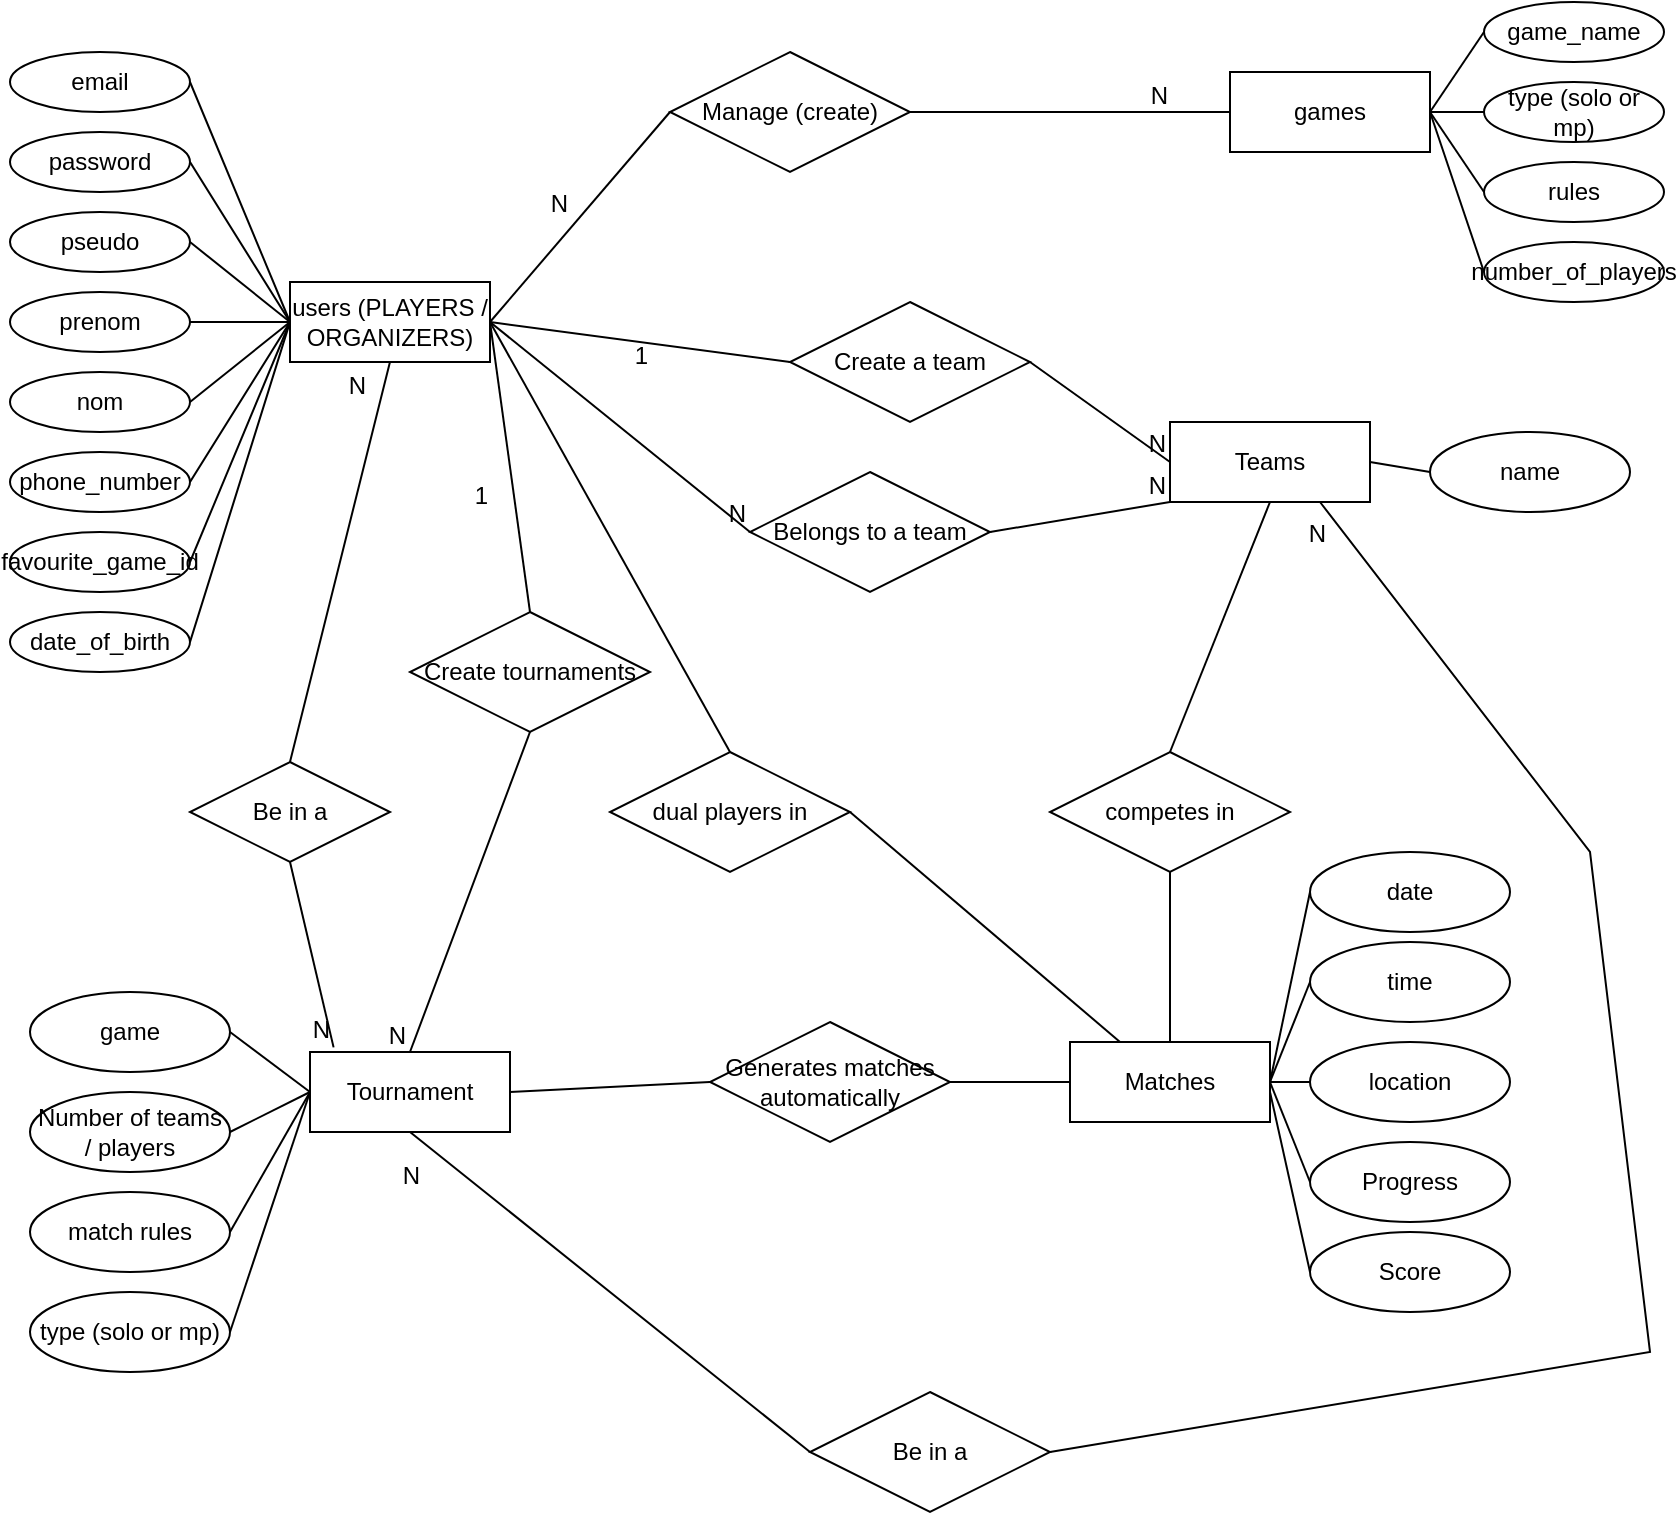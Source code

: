 <mxfile version="24.7.17">
  <diagram name="Page-1" id="dxS2voYi_fQU9Kj5kHAL">
    <mxGraphModel dx="1976" dy="509" grid="1" gridSize="10" guides="1" tooltips="1" connect="1" arrows="1" fold="1" page="1" pageScale="1" pageWidth="827" pageHeight="1169" math="0" shadow="0">
      <root>
        <mxCell id="0" />
        <mxCell id="1" parent="0" />
        <mxCell id="lavEPMPujCgkWkEhyv1W-47" value="number_of_players" style="ellipse;whiteSpace=wrap;html=1;align=center;" vertex="1" parent="1">
          <mxGeometry x="737" y="195" width="90" height="30" as="geometry" />
        </mxCell>
        <mxCell id="lavEPMPujCgkWkEhyv1W-2" value="users (PLAYERS / ORGANIZERS)" style="whiteSpace=wrap;html=1;align=center;" vertex="1" parent="1">
          <mxGeometry x="140" y="215" width="100" height="40" as="geometry" />
        </mxCell>
        <mxCell id="lavEPMPujCgkWkEhyv1W-6" value="email" style="ellipse;whiteSpace=wrap;html=1;align=center;" vertex="1" parent="1">
          <mxGeometry y="100" width="90" height="30" as="geometry" />
        </mxCell>
        <mxCell id="lavEPMPujCgkWkEhyv1W-7" value="password" style="ellipse;whiteSpace=wrap;html=1;align=center;" vertex="1" parent="1">
          <mxGeometry y="140" width="90" height="30" as="geometry" />
        </mxCell>
        <mxCell id="lavEPMPujCgkWkEhyv1W-8" value="pseudo" style="ellipse;whiteSpace=wrap;html=1;align=center;" vertex="1" parent="1">
          <mxGeometry y="180" width="90" height="30" as="geometry" />
        </mxCell>
        <mxCell id="lavEPMPujCgkWkEhyv1W-9" value="prenom" style="ellipse;whiteSpace=wrap;html=1;align=center;" vertex="1" parent="1">
          <mxGeometry y="220" width="90" height="30" as="geometry" />
        </mxCell>
        <mxCell id="lavEPMPujCgkWkEhyv1W-10" value="nom" style="ellipse;whiteSpace=wrap;html=1;align=center;" vertex="1" parent="1">
          <mxGeometry y="260" width="90" height="30" as="geometry" />
        </mxCell>
        <mxCell id="lavEPMPujCgkWkEhyv1W-11" value="phone_number" style="ellipse;whiteSpace=wrap;html=1;align=center;" vertex="1" parent="1">
          <mxGeometry y="300" width="90" height="30" as="geometry" />
        </mxCell>
        <mxCell id="lavEPMPujCgkWkEhyv1W-12" value="favourite_game_id" style="ellipse;whiteSpace=wrap;html=1;align=center;" vertex="1" parent="1">
          <mxGeometry y="340" width="90" height="30" as="geometry" />
        </mxCell>
        <mxCell id="lavEPMPujCgkWkEhyv1W-13" value="date_of_birth" style="ellipse;whiteSpace=wrap;html=1;align=center;" vertex="1" parent="1">
          <mxGeometry y="380" width="90" height="30" as="geometry" />
        </mxCell>
        <mxCell id="lavEPMPujCgkWkEhyv1W-17" value="" style="endArrow=none;html=1;rounded=0;exitX=1;exitY=0.5;exitDx=0;exitDy=0;entryX=0;entryY=0.5;entryDx=0;entryDy=0;" edge="1" parent="1" source="lavEPMPujCgkWkEhyv1W-6" target="lavEPMPujCgkWkEhyv1W-2">
          <mxGeometry relative="1" as="geometry">
            <mxPoint x="180" y="130" as="sourcePoint" />
            <mxPoint x="340" y="130" as="targetPoint" />
          </mxGeometry>
        </mxCell>
        <mxCell id="lavEPMPujCgkWkEhyv1W-18" value="" style="endArrow=none;html=1;rounded=0;exitX=1;exitY=0.5;exitDx=0;exitDy=0;entryX=0;entryY=0.5;entryDx=0;entryDy=0;" edge="1" parent="1" source="lavEPMPujCgkWkEhyv1W-7" target="lavEPMPujCgkWkEhyv1W-2">
          <mxGeometry relative="1" as="geometry">
            <mxPoint x="200" y="130" as="sourcePoint" />
            <mxPoint x="360" y="130" as="targetPoint" />
          </mxGeometry>
        </mxCell>
        <mxCell id="lavEPMPujCgkWkEhyv1W-19" value="" style="endArrow=none;html=1;rounded=0;exitX=1;exitY=0.5;exitDx=0;exitDy=0;entryX=0;entryY=0.5;entryDx=0;entryDy=0;" edge="1" parent="1" source="lavEPMPujCgkWkEhyv1W-8" target="lavEPMPujCgkWkEhyv1W-2">
          <mxGeometry relative="1" as="geometry">
            <mxPoint x="280" y="120" as="sourcePoint" />
            <mxPoint x="440" y="120" as="targetPoint" />
          </mxGeometry>
        </mxCell>
        <mxCell id="lavEPMPujCgkWkEhyv1W-20" value="" style="endArrow=none;html=1;rounded=0;exitX=1;exitY=0.5;exitDx=0;exitDy=0;entryX=0;entryY=0.5;entryDx=0;entryDy=0;" edge="1" parent="1" source="lavEPMPujCgkWkEhyv1W-9" target="lavEPMPujCgkWkEhyv1W-2">
          <mxGeometry relative="1" as="geometry">
            <mxPoint x="200" y="130" as="sourcePoint" />
            <mxPoint x="360" y="130" as="targetPoint" />
          </mxGeometry>
        </mxCell>
        <mxCell id="lavEPMPujCgkWkEhyv1W-21" value="" style="endArrow=none;html=1;rounded=0;exitX=1;exitY=0.5;exitDx=0;exitDy=0;entryX=0;entryY=0.5;entryDx=0;entryDy=0;" edge="1" parent="1" source="lavEPMPujCgkWkEhyv1W-10" target="lavEPMPujCgkWkEhyv1W-2">
          <mxGeometry relative="1" as="geometry">
            <mxPoint x="260" y="150" as="sourcePoint" />
            <mxPoint x="420" y="150" as="targetPoint" />
          </mxGeometry>
        </mxCell>
        <mxCell id="lavEPMPujCgkWkEhyv1W-22" value="" style="endArrow=none;html=1;rounded=0;exitX=1;exitY=0.5;exitDx=0;exitDy=0;entryX=0;entryY=0.5;entryDx=0;entryDy=0;" edge="1" parent="1" source="lavEPMPujCgkWkEhyv1W-11" target="lavEPMPujCgkWkEhyv1W-2">
          <mxGeometry relative="1" as="geometry">
            <mxPoint x="220" y="320" as="sourcePoint" />
            <mxPoint x="380" y="320" as="targetPoint" />
          </mxGeometry>
        </mxCell>
        <mxCell id="lavEPMPujCgkWkEhyv1W-23" value="" style="endArrow=none;html=1;rounded=0;exitX=1;exitY=0.5;exitDx=0;exitDy=0;entryX=0;entryY=0.5;entryDx=0;entryDy=0;" edge="1" parent="1" source="lavEPMPujCgkWkEhyv1W-12" target="lavEPMPujCgkWkEhyv1W-2">
          <mxGeometry relative="1" as="geometry">
            <mxPoint x="170" y="360" as="sourcePoint" />
            <mxPoint x="230" y="340" as="targetPoint" />
          </mxGeometry>
        </mxCell>
        <mxCell id="lavEPMPujCgkWkEhyv1W-24" value="" style="endArrow=none;html=1;rounded=0;exitX=1;exitY=0.5;exitDx=0;exitDy=0;entryX=0;entryY=0.5;entryDx=0;entryDy=0;" edge="1" parent="1" source="lavEPMPujCgkWkEhyv1W-13" target="lavEPMPujCgkWkEhyv1W-2">
          <mxGeometry relative="1" as="geometry">
            <mxPoint x="130" y="400" as="sourcePoint" />
            <mxPoint x="180" y="350" as="targetPoint" />
          </mxGeometry>
        </mxCell>
        <mxCell id="lavEPMPujCgkWkEhyv1W-25" value="Manage (create)" style="shape=rhombus;perimeter=rhombusPerimeter;whiteSpace=wrap;html=1;align=center;" vertex="1" parent="1">
          <mxGeometry x="330" y="100" width="120" height="60" as="geometry" />
        </mxCell>
        <mxCell id="lavEPMPujCgkWkEhyv1W-27" value="" style="endArrow=none;html=1;rounded=0;exitX=1;exitY=0.5;exitDx=0;exitDy=0;entryX=0;entryY=0.5;entryDx=0;entryDy=0;" edge="1" parent="1" source="lavEPMPujCgkWkEhyv1W-2" target="lavEPMPujCgkWkEhyv1W-25">
          <mxGeometry relative="1" as="geometry">
            <mxPoint x="270" y="230" as="sourcePoint" />
            <mxPoint x="430" y="230" as="targetPoint" />
          </mxGeometry>
        </mxCell>
        <mxCell id="lavEPMPujCgkWkEhyv1W-28" value="N" style="resizable=0;html=1;whiteSpace=wrap;align=right;verticalAlign=bottom;" connectable="0" vertex="1" parent="lavEPMPujCgkWkEhyv1W-27">
          <mxGeometry x="1" relative="1" as="geometry">
            <mxPoint x="-50" y="55" as="offset" />
          </mxGeometry>
        </mxCell>
        <mxCell id="lavEPMPujCgkWkEhyv1W-29" value="" style="endArrow=none;html=1;rounded=0;exitX=1;exitY=0.5;exitDx=0;exitDy=0;entryX=0;entryY=0.5;entryDx=0;entryDy=0;" edge="1" parent="1" source="lavEPMPujCgkWkEhyv1W-25" target="lavEPMPujCgkWkEhyv1W-31">
          <mxGeometry relative="1" as="geometry">
            <mxPoint x="460" y="240" as="sourcePoint" />
            <mxPoint x="620" y="240" as="targetPoint" />
          </mxGeometry>
        </mxCell>
        <mxCell id="lavEPMPujCgkWkEhyv1W-30" value="N" style="resizable=0;html=1;whiteSpace=wrap;align=right;verticalAlign=bottom;" connectable="0" vertex="1" parent="lavEPMPujCgkWkEhyv1W-29">
          <mxGeometry x="1" relative="1" as="geometry">
            <mxPoint x="-30" as="offset" />
          </mxGeometry>
        </mxCell>
        <mxCell id="lavEPMPujCgkWkEhyv1W-31" value="games" style="whiteSpace=wrap;html=1;align=center;" vertex="1" parent="1">
          <mxGeometry x="610" y="110" width="100" height="40" as="geometry" />
        </mxCell>
        <mxCell id="lavEPMPujCgkWkEhyv1W-33" value="game_name" style="ellipse;whiteSpace=wrap;html=1;align=center;" vertex="1" parent="1">
          <mxGeometry x="737" y="75" width="90" height="30" as="geometry" />
        </mxCell>
        <mxCell id="lavEPMPujCgkWkEhyv1W-34" value="type (solo or mp)" style="ellipse;whiteSpace=wrap;html=1;align=center;" vertex="1" parent="1">
          <mxGeometry x="737" y="115" width="90" height="30" as="geometry" />
        </mxCell>
        <mxCell id="lavEPMPujCgkWkEhyv1W-35" value="rules" style="ellipse;whiteSpace=wrap;html=1;align=center;" vertex="1" parent="1">
          <mxGeometry x="737" y="155" width="90" height="30" as="geometry" />
        </mxCell>
        <mxCell id="lavEPMPujCgkWkEhyv1W-50" value="" style="endArrow=none;html=1;rounded=0;exitX=1;exitY=0.5;exitDx=0;exitDy=0;entryX=0;entryY=0.5;entryDx=0;entryDy=0;" edge="1" parent="1" source="lavEPMPujCgkWkEhyv1W-31" target="lavEPMPujCgkWkEhyv1W-33">
          <mxGeometry relative="1" as="geometry">
            <mxPoint x="590" y="290" as="sourcePoint" />
            <mxPoint x="750" y="290" as="targetPoint" />
          </mxGeometry>
        </mxCell>
        <mxCell id="lavEPMPujCgkWkEhyv1W-51" value="" style="endArrow=none;html=1;rounded=0;exitX=1;exitY=0.5;exitDx=0;exitDy=0;entryX=0;entryY=0.5;entryDx=0;entryDy=0;" edge="1" parent="1" source="lavEPMPujCgkWkEhyv1W-31" target="lavEPMPujCgkWkEhyv1W-34">
          <mxGeometry relative="1" as="geometry">
            <mxPoint x="640" y="230" as="sourcePoint" />
            <mxPoint x="800" y="230" as="targetPoint" />
          </mxGeometry>
        </mxCell>
        <mxCell id="lavEPMPujCgkWkEhyv1W-52" value="" style="endArrow=none;html=1;rounded=0;exitX=1;exitY=0.5;exitDx=0;exitDy=0;entryX=0;entryY=0.5;entryDx=0;entryDy=0;" edge="1" parent="1" source="lavEPMPujCgkWkEhyv1W-31" target="lavEPMPujCgkWkEhyv1W-35">
          <mxGeometry relative="1" as="geometry">
            <mxPoint x="640" y="220" as="sourcePoint" />
            <mxPoint x="800" y="220" as="targetPoint" />
          </mxGeometry>
        </mxCell>
        <mxCell id="lavEPMPujCgkWkEhyv1W-53" value="" style="endArrow=none;html=1;rounded=0;exitX=1;exitY=0.5;exitDx=0;exitDy=0;entryX=0;entryY=0.5;entryDx=0;entryDy=0;" edge="1" parent="1" source="lavEPMPujCgkWkEhyv1W-31" target="lavEPMPujCgkWkEhyv1W-47">
          <mxGeometry relative="1" as="geometry">
            <mxPoint x="667" y="320" as="sourcePoint" />
            <mxPoint x="827" y="320" as="targetPoint" />
          </mxGeometry>
        </mxCell>
        <mxCell id="lavEPMPujCgkWkEhyv1W-54" value="Create tournaments" style="shape=rhombus;perimeter=rhombusPerimeter;whiteSpace=wrap;html=1;align=center;" vertex="1" parent="1">
          <mxGeometry x="200" y="380" width="120" height="60" as="geometry" />
        </mxCell>
        <mxCell id="lavEPMPujCgkWkEhyv1W-56" value="" style="endArrow=none;html=1;rounded=0;exitX=1;exitY=0.5;exitDx=0;exitDy=0;entryX=0.5;entryY=0;entryDx=0;entryDy=0;" edge="1" parent="1" source="lavEPMPujCgkWkEhyv1W-2" target="lavEPMPujCgkWkEhyv1W-54">
          <mxGeometry relative="1" as="geometry">
            <mxPoint x="260" y="330" as="sourcePoint" />
            <mxPoint x="420" y="330" as="targetPoint" />
          </mxGeometry>
        </mxCell>
        <mxCell id="lavEPMPujCgkWkEhyv1W-57" value="1" style="resizable=0;html=1;whiteSpace=wrap;align=right;verticalAlign=bottom;" connectable="0" vertex="1" parent="lavEPMPujCgkWkEhyv1W-56">
          <mxGeometry x="1" relative="1" as="geometry">
            <mxPoint x="-20" y="-50" as="offset" />
          </mxGeometry>
        </mxCell>
        <mxCell id="lavEPMPujCgkWkEhyv1W-58" value="" style="endArrow=none;html=1;rounded=0;exitX=0.5;exitY=1;exitDx=0;exitDy=0;entryX=0.5;entryY=0;entryDx=0;entryDy=0;" edge="1" parent="1" source="lavEPMPujCgkWkEhyv1W-54" target="lavEPMPujCgkWkEhyv1W-60">
          <mxGeometry relative="1" as="geometry">
            <mxPoint x="300" y="560" as="sourcePoint" />
            <mxPoint x="210" y="550" as="targetPoint" />
          </mxGeometry>
        </mxCell>
        <mxCell id="lavEPMPujCgkWkEhyv1W-59" value="N" style="resizable=0;html=1;whiteSpace=wrap;align=right;verticalAlign=bottom;" connectable="0" vertex="1" parent="lavEPMPujCgkWkEhyv1W-58">
          <mxGeometry x="1" relative="1" as="geometry" />
        </mxCell>
        <mxCell id="lavEPMPujCgkWkEhyv1W-60" value="Tournament" style="whiteSpace=wrap;html=1;align=center;" vertex="1" parent="1">
          <mxGeometry x="150" y="600" width="100" height="40" as="geometry" />
        </mxCell>
        <mxCell id="lavEPMPujCgkWkEhyv1W-61" value="game" style="ellipse;whiteSpace=wrap;html=1;align=center;" vertex="1" parent="1">
          <mxGeometry x="10" y="570" width="100" height="40" as="geometry" />
        </mxCell>
        <mxCell id="lavEPMPujCgkWkEhyv1W-62" value="Number of teams / players" style="ellipse;whiteSpace=wrap;html=1;align=center;" vertex="1" parent="1">
          <mxGeometry x="10" y="620" width="100" height="40" as="geometry" />
        </mxCell>
        <mxCell id="lavEPMPujCgkWkEhyv1W-63" value="match rules" style="ellipse;whiteSpace=wrap;html=1;align=center;" vertex="1" parent="1">
          <mxGeometry x="10" y="670" width="100" height="40" as="geometry" />
        </mxCell>
        <mxCell id="lavEPMPujCgkWkEhyv1W-66" value="" style="endArrow=none;html=1;rounded=0;exitX=1;exitY=0.5;exitDx=0;exitDy=0;entryX=0;entryY=0.5;entryDx=0;entryDy=0;" edge="1" parent="1" source="lavEPMPujCgkWkEhyv1W-61" target="lavEPMPujCgkWkEhyv1W-60">
          <mxGeometry relative="1" as="geometry">
            <mxPoint x="190" y="660" as="sourcePoint" />
            <mxPoint x="350" y="660" as="targetPoint" />
          </mxGeometry>
        </mxCell>
        <mxCell id="lavEPMPujCgkWkEhyv1W-67" value="" style="endArrow=none;html=1;rounded=0;exitX=1;exitY=0.5;exitDx=0;exitDy=0;entryX=0;entryY=0.5;entryDx=0;entryDy=0;" edge="1" parent="1" source="lavEPMPujCgkWkEhyv1W-62" target="lavEPMPujCgkWkEhyv1W-60">
          <mxGeometry relative="1" as="geometry">
            <mxPoint x="200" y="650" as="sourcePoint" />
            <mxPoint x="360" y="650" as="targetPoint" />
          </mxGeometry>
        </mxCell>
        <mxCell id="lavEPMPujCgkWkEhyv1W-69" value="" style="endArrow=none;html=1;rounded=0;exitX=1;exitY=0.5;exitDx=0;exitDy=0;entryX=0;entryY=0.5;entryDx=0;entryDy=0;" edge="1" parent="1" source="lavEPMPujCgkWkEhyv1W-63" target="lavEPMPujCgkWkEhyv1W-60">
          <mxGeometry relative="1" as="geometry">
            <mxPoint x="160" y="680" as="sourcePoint" />
            <mxPoint x="320" y="680" as="targetPoint" />
          </mxGeometry>
        </mxCell>
        <mxCell id="lavEPMPujCgkWkEhyv1W-70" value="Create a team" style="shape=rhombus;perimeter=rhombusPerimeter;whiteSpace=wrap;html=1;align=center;" vertex="1" parent="1">
          <mxGeometry x="390" y="225" width="120" height="60" as="geometry" />
        </mxCell>
        <mxCell id="lavEPMPujCgkWkEhyv1W-76" value="" style="endArrow=none;html=1;rounded=0;exitX=1;exitY=0.5;exitDx=0;exitDy=0;entryX=0;entryY=0.5;entryDx=0;entryDy=0;" edge="1" parent="1" source="lavEPMPujCgkWkEhyv1W-2" target="lavEPMPujCgkWkEhyv1W-70">
          <mxGeometry relative="1" as="geometry">
            <mxPoint x="260" y="230" as="sourcePoint" />
            <mxPoint x="420" y="230" as="targetPoint" />
          </mxGeometry>
        </mxCell>
        <mxCell id="lavEPMPujCgkWkEhyv1W-77" value="1" style="resizable=0;html=1;whiteSpace=wrap;align=right;verticalAlign=bottom;" connectable="0" vertex="1" parent="lavEPMPujCgkWkEhyv1W-76">
          <mxGeometry x="1" relative="1" as="geometry">
            <mxPoint x="-70" y="5" as="offset" />
          </mxGeometry>
        </mxCell>
        <mxCell id="lavEPMPujCgkWkEhyv1W-78" value="Teams" style="whiteSpace=wrap;html=1;align=center;" vertex="1" parent="1">
          <mxGeometry x="580" y="285" width="100" height="40" as="geometry" />
        </mxCell>
        <mxCell id="lavEPMPujCgkWkEhyv1W-79" value="" style="endArrow=none;html=1;rounded=0;exitX=1;exitY=0.5;exitDx=0;exitDy=0;entryX=0;entryY=0.5;entryDx=0;entryDy=0;" edge="1" parent="1" source="lavEPMPujCgkWkEhyv1W-70" target="lavEPMPujCgkWkEhyv1W-78">
          <mxGeometry relative="1" as="geometry">
            <mxPoint x="560" y="260" as="sourcePoint" />
            <mxPoint x="720" y="260" as="targetPoint" />
          </mxGeometry>
        </mxCell>
        <mxCell id="lavEPMPujCgkWkEhyv1W-80" value="N" style="resizable=0;html=1;whiteSpace=wrap;align=right;verticalAlign=bottom;" connectable="0" vertex="1" parent="lavEPMPujCgkWkEhyv1W-79">
          <mxGeometry x="1" relative="1" as="geometry" />
        </mxCell>
        <mxCell id="lavEPMPujCgkWkEhyv1W-82" value="name" style="ellipse;whiteSpace=wrap;html=1;align=center;" vertex="1" parent="1">
          <mxGeometry x="710" y="290" width="100" height="40" as="geometry" />
        </mxCell>
        <mxCell id="lavEPMPujCgkWkEhyv1W-85" value="" style="endArrow=none;html=1;rounded=0;exitX=1;exitY=0.5;exitDx=0;exitDy=0;entryX=0;entryY=0.5;entryDx=0;entryDy=0;" edge="1" parent="1" source="lavEPMPujCgkWkEhyv1W-78" target="lavEPMPujCgkWkEhyv1W-82">
          <mxGeometry relative="1" as="geometry">
            <mxPoint x="710" y="380" as="sourcePoint" />
            <mxPoint x="870" y="380" as="targetPoint" />
          </mxGeometry>
        </mxCell>
        <mxCell id="lavEPMPujCgkWkEhyv1W-86" value="Belongs to a team" style="shape=rhombus;perimeter=rhombusPerimeter;whiteSpace=wrap;html=1;align=center;" vertex="1" parent="1">
          <mxGeometry x="370" y="310" width="120" height="60" as="geometry" />
        </mxCell>
        <mxCell id="lavEPMPujCgkWkEhyv1W-88" value="" style="endArrow=none;html=1;rounded=0;exitX=1;exitY=0.5;exitDx=0;exitDy=0;entryX=0;entryY=0.5;entryDx=0;entryDy=0;" edge="1" parent="1" source="lavEPMPujCgkWkEhyv1W-2" target="lavEPMPujCgkWkEhyv1W-86">
          <mxGeometry relative="1" as="geometry">
            <mxPoint x="330" y="320" as="sourcePoint" />
            <mxPoint x="490" y="320" as="targetPoint" />
          </mxGeometry>
        </mxCell>
        <mxCell id="lavEPMPujCgkWkEhyv1W-89" value="N" style="resizable=0;html=1;whiteSpace=wrap;align=right;verticalAlign=bottom;" connectable="0" vertex="1" parent="lavEPMPujCgkWkEhyv1W-88">
          <mxGeometry x="1" relative="1" as="geometry" />
        </mxCell>
        <mxCell id="lavEPMPujCgkWkEhyv1W-91" value="" style="endArrow=none;html=1;rounded=0;exitX=1;exitY=0.5;exitDx=0;exitDy=0;entryX=0;entryY=1;entryDx=0;entryDy=0;" edge="1" parent="1" source="lavEPMPujCgkWkEhyv1W-86" target="lavEPMPujCgkWkEhyv1W-78">
          <mxGeometry relative="1" as="geometry">
            <mxPoint x="560" y="380" as="sourcePoint" />
            <mxPoint x="720" y="380" as="targetPoint" />
          </mxGeometry>
        </mxCell>
        <mxCell id="lavEPMPujCgkWkEhyv1W-92" value="N" style="resizable=0;html=1;whiteSpace=wrap;align=right;verticalAlign=bottom;" connectable="0" vertex="1" parent="lavEPMPujCgkWkEhyv1W-91">
          <mxGeometry x="1" relative="1" as="geometry" />
        </mxCell>
        <mxCell id="lavEPMPujCgkWkEhyv1W-99" value="Generates matches automatically" style="shape=rhombus;perimeter=rhombusPerimeter;whiteSpace=wrap;html=1;align=center;" vertex="1" parent="1">
          <mxGeometry x="350" y="585" width="120" height="60" as="geometry" />
        </mxCell>
        <mxCell id="lavEPMPujCgkWkEhyv1W-100" value="" style="endArrow=none;html=1;rounded=0;exitX=1;exitY=0.5;exitDx=0;exitDy=0;entryX=0;entryY=0.5;entryDx=0;entryDy=0;" edge="1" parent="1" source="lavEPMPujCgkWkEhyv1W-60" target="lavEPMPujCgkWkEhyv1W-99">
          <mxGeometry relative="1" as="geometry">
            <mxPoint x="270" y="660" as="sourcePoint" />
            <mxPoint x="430" y="660" as="targetPoint" />
          </mxGeometry>
        </mxCell>
        <mxCell id="lavEPMPujCgkWkEhyv1W-101" value="" style="endArrow=none;html=1;rounded=0;exitX=1;exitY=0.5;exitDx=0;exitDy=0;entryX=0;entryY=0.5;entryDx=0;entryDy=0;" edge="1" parent="1" source="lavEPMPujCgkWkEhyv1W-99" target="lavEPMPujCgkWkEhyv1W-102">
          <mxGeometry relative="1" as="geometry">
            <mxPoint x="500" y="620" as="sourcePoint" />
            <mxPoint x="540" y="615" as="targetPoint" />
          </mxGeometry>
        </mxCell>
        <mxCell id="lavEPMPujCgkWkEhyv1W-102" value="Matches" style="whiteSpace=wrap;html=1;align=center;" vertex="1" parent="1">
          <mxGeometry x="530" y="595" width="100" height="40" as="geometry" />
        </mxCell>
        <mxCell id="lavEPMPujCgkWkEhyv1W-103" value="date" style="ellipse;whiteSpace=wrap;html=1;align=center;" vertex="1" parent="1">
          <mxGeometry x="650" y="500" width="100" height="40" as="geometry" />
        </mxCell>
        <mxCell id="lavEPMPujCgkWkEhyv1W-104" value="time" style="ellipse;whiteSpace=wrap;html=1;align=center;" vertex="1" parent="1">
          <mxGeometry x="650" y="545" width="100" height="40" as="geometry" />
        </mxCell>
        <mxCell id="lavEPMPujCgkWkEhyv1W-105" value="location" style="ellipse;whiteSpace=wrap;html=1;align=center;" vertex="1" parent="1">
          <mxGeometry x="650" y="595" width="100" height="40" as="geometry" />
        </mxCell>
        <mxCell id="lavEPMPujCgkWkEhyv1W-106" value="" style="endArrow=none;html=1;rounded=0;entryX=0;entryY=0.5;entryDx=0;entryDy=0;exitX=1;exitY=0.5;exitDx=0;exitDy=0;" edge="1" parent="1" source="lavEPMPujCgkWkEhyv1W-102" target="lavEPMPujCgkWkEhyv1W-104">
          <mxGeometry relative="1" as="geometry">
            <mxPoint x="320" y="710" as="sourcePoint" />
            <mxPoint x="480" y="710" as="targetPoint" />
          </mxGeometry>
        </mxCell>
        <mxCell id="lavEPMPujCgkWkEhyv1W-107" value="" style="endArrow=none;html=1;rounded=0;entryX=0;entryY=0.5;entryDx=0;entryDy=0;exitX=1;exitY=0.5;exitDx=0;exitDy=0;" edge="1" parent="1" source="lavEPMPujCgkWkEhyv1W-102" target="lavEPMPujCgkWkEhyv1W-103">
          <mxGeometry relative="1" as="geometry">
            <mxPoint x="630" y="620" as="sourcePoint" />
            <mxPoint x="470" y="740" as="targetPoint" />
          </mxGeometry>
        </mxCell>
        <mxCell id="lavEPMPujCgkWkEhyv1W-108" value="" style="endArrow=none;html=1;rounded=0;exitX=1;exitY=0.5;exitDx=0;exitDy=0;entryX=0;entryY=0.5;entryDx=0;entryDy=0;" edge="1" parent="1" source="lavEPMPujCgkWkEhyv1W-102" target="lavEPMPujCgkWkEhyv1W-105">
          <mxGeometry relative="1" as="geometry">
            <mxPoint x="610" y="710" as="sourcePoint" />
            <mxPoint x="770" y="710" as="targetPoint" />
          </mxGeometry>
        </mxCell>
        <mxCell id="lavEPMPujCgkWkEhyv1W-111" value="Progress" style="ellipse;whiteSpace=wrap;html=1;align=center;" vertex="1" parent="1">
          <mxGeometry x="650" y="645" width="100" height="40" as="geometry" />
        </mxCell>
        <mxCell id="lavEPMPujCgkWkEhyv1W-112" value="Score" style="ellipse;whiteSpace=wrap;html=1;align=center;" vertex="1" parent="1">
          <mxGeometry x="650" y="690" width="100" height="40" as="geometry" />
        </mxCell>
        <mxCell id="lavEPMPujCgkWkEhyv1W-113" value="" style="endArrow=none;html=1;rounded=0;exitX=1;exitY=0.5;exitDx=0;exitDy=0;entryX=0;entryY=0.5;entryDx=0;entryDy=0;" edge="1" parent="1" source="lavEPMPujCgkWkEhyv1W-102" target="lavEPMPujCgkWkEhyv1W-111">
          <mxGeometry relative="1" as="geometry">
            <mxPoint x="470" y="700" as="sourcePoint" />
            <mxPoint x="630" y="700" as="targetPoint" />
          </mxGeometry>
        </mxCell>
        <mxCell id="lavEPMPujCgkWkEhyv1W-114" value="" style="endArrow=none;html=1;rounded=0;entryX=0;entryY=0.5;entryDx=0;entryDy=0;" edge="1" parent="1" target="lavEPMPujCgkWkEhyv1W-112">
          <mxGeometry relative="1" as="geometry">
            <mxPoint x="630" y="620" as="sourcePoint" />
            <mxPoint x="570" y="750" as="targetPoint" />
          </mxGeometry>
        </mxCell>
        <mxCell id="lavEPMPujCgkWkEhyv1W-115" value="competes in" style="shape=rhombus;perimeter=rhombusPerimeter;whiteSpace=wrap;html=1;align=center;" vertex="1" parent="1">
          <mxGeometry x="520" y="450" width="120" height="60" as="geometry" />
        </mxCell>
        <mxCell id="lavEPMPujCgkWkEhyv1W-116" value="" style="endArrow=none;html=1;rounded=0;entryX=0.5;entryY=1;entryDx=0;entryDy=0;exitX=0.5;exitY=0;exitDx=0;exitDy=0;" edge="1" parent="1" source="lavEPMPujCgkWkEhyv1W-102" target="lavEPMPujCgkWkEhyv1W-115">
          <mxGeometry relative="1" as="geometry">
            <mxPoint x="310" y="520" as="sourcePoint" />
            <mxPoint x="470" y="520" as="targetPoint" />
          </mxGeometry>
        </mxCell>
        <mxCell id="lavEPMPujCgkWkEhyv1W-119" value="" style="endArrow=none;html=1;rounded=0;exitX=0.5;exitY=0;exitDx=0;exitDy=0;entryX=0.5;entryY=1;entryDx=0;entryDy=0;" edge="1" parent="1" source="lavEPMPujCgkWkEhyv1W-115" target="lavEPMPujCgkWkEhyv1W-78">
          <mxGeometry relative="1" as="geometry">
            <mxPoint x="370" y="480" as="sourcePoint" />
            <mxPoint x="530" y="480" as="targetPoint" />
          </mxGeometry>
        </mxCell>
        <mxCell id="lavEPMPujCgkWkEhyv1W-120" value="dual players in" style="shape=rhombus;perimeter=rhombusPerimeter;whiteSpace=wrap;html=1;align=center;" vertex="1" parent="1">
          <mxGeometry x="300" y="450" width="120" height="60" as="geometry" />
        </mxCell>
        <mxCell id="lavEPMPujCgkWkEhyv1W-121" value="" style="endArrow=none;html=1;rounded=0;exitX=1;exitY=0.5;exitDx=0;exitDy=0;entryX=0.5;entryY=0;entryDx=0;entryDy=0;" edge="1" parent="1" source="lavEPMPujCgkWkEhyv1W-2" target="lavEPMPujCgkWkEhyv1W-120">
          <mxGeometry relative="1" as="geometry">
            <mxPoint x="270" y="410" as="sourcePoint" />
            <mxPoint x="430" y="410" as="targetPoint" />
          </mxGeometry>
        </mxCell>
        <mxCell id="lavEPMPujCgkWkEhyv1W-122" value="" style="endArrow=none;html=1;rounded=0;exitX=1;exitY=0.5;exitDx=0;exitDy=0;entryX=0.25;entryY=0;entryDx=0;entryDy=0;" edge="1" parent="1" source="lavEPMPujCgkWkEhyv1W-120" target="lavEPMPujCgkWkEhyv1W-102">
          <mxGeometry relative="1" as="geometry">
            <mxPoint x="440" y="550" as="sourcePoint" />
            <mxPoint x="600" y="550" as="targetPoint" />
          </mxGeometry>
        </mxCell>
        <mxCell id="lavEPMPujCgkWkEhyv1W-123" value="Be in a" style="shape=rhombus;perimeter=rhombusPerimeter;whiteSpace=wrap;html=1;align=center;" vertex="1" parent="1">
          <mxGeometry x="90" y="455" width="100" height="50" as="geometry" />
        </mxCell>
        <mxCell id="lavEPMPujCgkWkEhyv1W-124" value="" style="endArrow=none;html=1;rounded=0;exitX=0.5;exitY=1;exitDx=0;exitDy=0;entryX=0.118;entryY=-0.058;entryDx=0;entryDy=0;entryPerimeter=0;" edge="1" parent="1" source="lavEPMPujCgkWkEhyv1W-123" target="lavEPMPujCgkWkEhyv1W-60">
          <mxGeometry relative="1" as="geometry">
            <mxPoint x="80" y="540" as="sourcePoint" />
            <mxPoint x="240" y="540" as="targetPoint" />
          </mxGeometry>
        </mxCell>
        <mxCell id="lavEPMPujCgkWkEhyv1W-125" value="N" style="resizable=0;html=1;whiteSpace=wrap;align=right;verticalAlign=bottom;" connectable="0" vertex="1" parent="lavEPMPujCgkWkEhyv1W-124">
          <mxGeometry x="1" relative="1" as="geometry" />
        </mxCell>
        <mxCell id="lavEPMPujCgkWkEhyv1W-126" value="" style="endArrow=none;html=1;rounded=0;exitX=0.5;exitY=0;exitDx=0;exitDy=0;entryX=0.5;entryY=1;entryDx=0;entryDy=0;" edge="1" parent="1" source="lavEPMPujCgkWkEhyv1W-123" target="lavEPMPujCgkWkEhyv1W-2">
          <mxGeometry relative="1" as="geometry">
            <mxPoint x="120" y="400" as="sourcePoint" />
            <mxPoint x="200" y="300" as="targetPoint" />
          </mxGeometry>
        </mxCell>
        <mxCell id="lavEPMPujCgkWkEhyv1W-127" value="N" style="resizable=0;html=1;whiteSpace=wrap;align=right;verticalAlign=bottom;" connectable="0" vertex="1" parent="lavEPMPujCgkWkEhyv1W-126">
          <mxGeometry x="1" relative="1" as="geometry">
            <mxPoint x="-10" y="20" as="offset" />
          </mxGeometry>
        </mxCell>
        <mxCell id="lavEPMPujCgkWkEhyv1W-128" value="" style="endArrow=none;html=1;rounded=0;entryX=0.5;entryY=1;entryDx=0;entryDy=0;exitX=0;exitY=0.5;exitDx=0;exitDy=0;" edge="1" parent="1" source="lavEPMPujCgkWkEhyv1W-130" target="lavEPMPujCgkWkEhyv1W-60">
          <mxGeometry relative="1" as="geometry">
            <mxPoint x="414" y="810" as="sourcePoint" />
            <mxPoint x="214" y="650" as="targetPoint" />
          </mxGeometry>
        </mxCell>
        <mxCell id="lavEPMPujCgkWkEhyv1W-129" value="N" style="resizable=0;html=1;whiteSpace=wrap;align=right;verticalAlign=bottom;" connectable="0" vertex="1" parent="lavEPMPujCgkWkEhyv1W-128">
          <mxGeometry x="1" relative="1" as="geometry">
            <mxPoint x="6" y="30" as="offset" />
          </mxGeometry>
        </mxCell>
        <mxCell id="lavEPMPujCgkWkEhyv1W-130" value="Be in a" style="shape=rhombus;perimeter=rhombusPerimeter;whiteSpace=wrap;html=1;align=center;" vertex="1" parent="1">
          <mxGeometry x="400" y="770" width="120" height="60" as="geometry" />
        </mxCell>
        <mxCell id="lavEPMPujCgkWkEhyv1W-134" value="" style="endArrow=none;html=1;rounded=0;exitX=1;exitY=0.5;exitDx=0;exitDy=0;entryX=0.75;entryY=1;entryDx=0;entryDy=0;" edge="1" parent="1" source="lavEPMPujCgkWkEhyv1W-130" target="lavEPMPujCgkWkEhyv1W-78">
          <mxGeometry relative="1" as="geometry">
            <mxPoint x="570" y="790" as="sourcePoint" />
            <mxPoint x="800" y="490" as="targetPoint" />
            <Array as="points">
              <mxPoint x="820" y="750" />
              <mxPoint x="790" y="500" />
            </Array>
          </mxGeometry>
        </mxCell>
        <mxCell id="lavEPMPujCgkWkEhyv1W-135" value="N" style="resizable=0;html=1;whiteSpace=wrap;align=right;verticalAlign=bottom;" connectable="0" vertex="1" parent="lavEPMPujCgkWkEhyv1W-134">
          <mxGeometry x="1" relative="1" as="geometry">
            <mxPoint x="5" y="25" as="offset" />
          </mxGeometry>
        </mxCell>
        <mxCell id="lavEPMPujCgkWkEhyv1W-137" value="type (solo or mp)" style="ellipse;whiteSpace=wrap;html=1;align=center;" vertex="1" parent="1">
          <mxGeometry x="10" y="720" width="100" height="40" as="geometry" />
        </mxCell>
        <mxCell id="lavEPMPujCgkWkEhyv1W-138" value="" style="endArrow=none;html=1;rounded=0;exitX=1;exitY=0.5;exitDx=0;exitDy=0;entryX=0;entryY=0.5;entryDx=0;entryDy=0;" edge="1" parent="1" source="lavEPMPujCgkWkEhyv1W-137" target="lavEPMPujCgkWkEhyv1W-60">
          <mxGeometry relative="1" as="geometry">
            <mxPoint x="170" y="740" as="sourcePoint" />
            <mxPoint x="330" y="740" as="targetPoint" />
          </mxGeometry>
        </mxCell>
      </root>
    </mxGraphModel>
  </diagram>
</mxfile>
